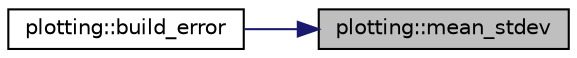 digraph "plotting::mean_stdev"
{
 // INTERACTIVE_SVG=YES
 // LATEX_PDF_SIZE
  edge [fontname="Helvetica",fontsize="10",labelfontname="Helvetica",labelfontsize="10"];
  node [fontname="Helvetica",fontsize="10",shape=record];
  rankdir="RL";
  Node1 [label="plotting::mean_stdev",height=0.2,width=0.4,color="black", fillcolor="grey75", style="filled", fontcolor="black",tooltip="Calculates the mean and standard deviation of a data vector."];
  Node1 -> Node2 [dir="back",color="midnightblue",fontsize="10",style="solid",fontname="Helvetica"];
  Node2 [label="plotting::build_error",height=0.2,width=0.4,color="black", fillcolor="white", style="filled",URL="$classplotting.html#a291087451228246d77c25588f05d0a0e",tooltip="Builds error bars or uncertainty bands for plots."];
}
